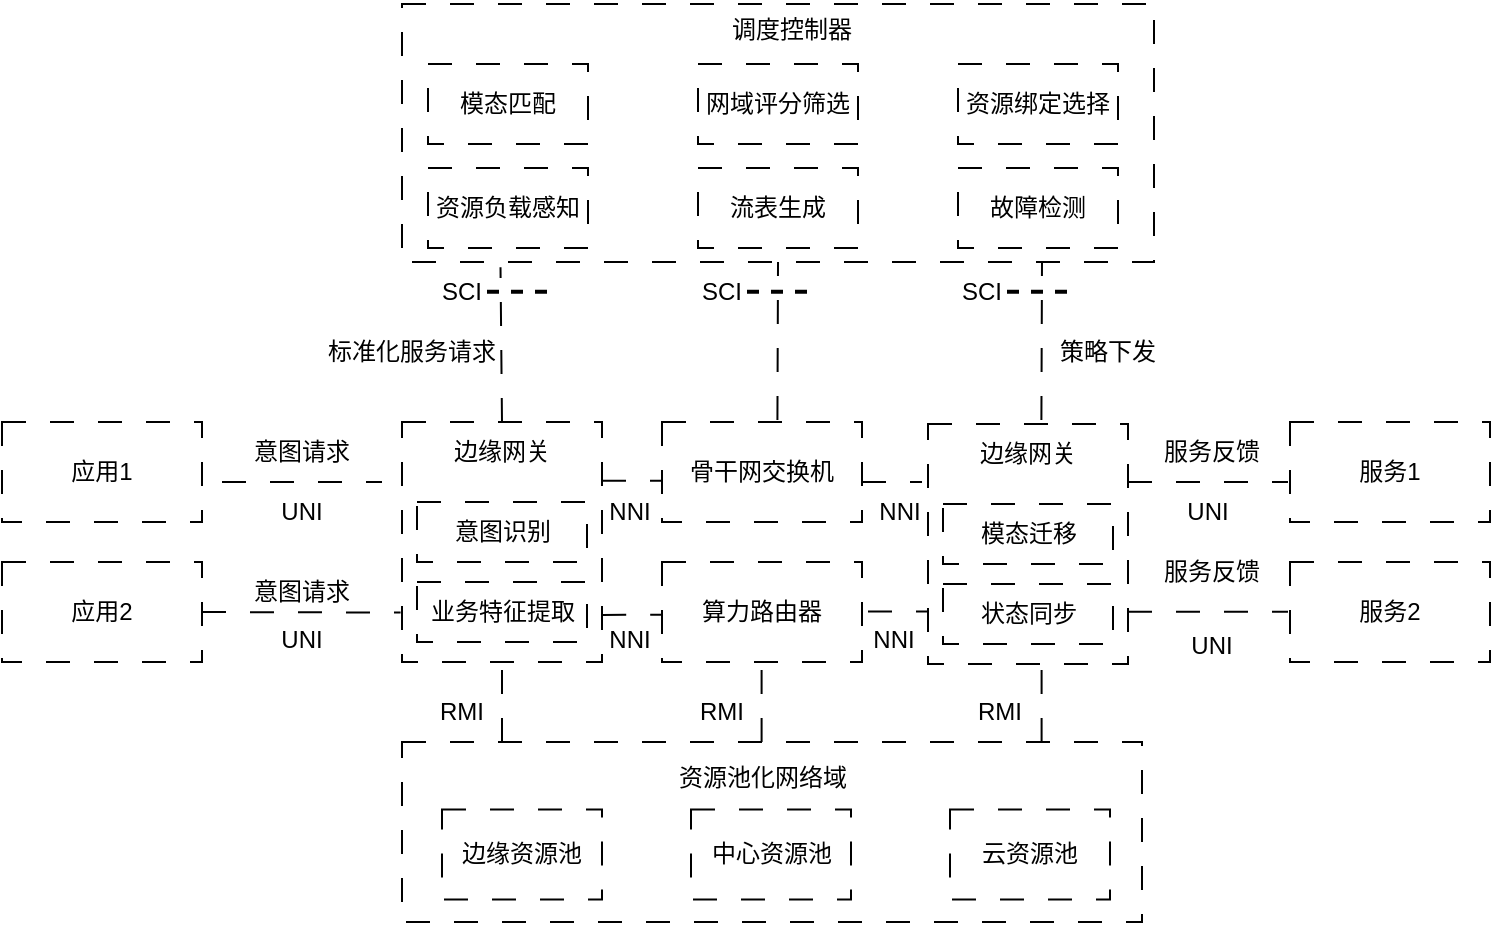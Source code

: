 <mxfile version="26.2.12">
  <diagram name="第 1 页" id="fvYCnlfNF_KITQgDBsvq">
    <mxGraphModel dx="463" dy="540" grid="0" gridSize="10" guides="1" tooltips="1" connect="1" arrows="1" fold="1" page="1" pageScale="1" pageWidth="850" pageHeight="1100" math="0" shadow="0">
      <root>
        <mxCell id="0" />
        <mxCell id="1" parent="0" />
        <mxCell id="T8dOOQ4WASQxtWzJ8wLk-1" value="应用1" style="rounded=0;whiteSpace=wrap;html=1;dashed=1;dashPattern=12 12;" vertex="1" parent="1">
          <mxGeometry x="30" y="580" width="100" height="50" as="geometry" />
        </mxCell>
        <mxCell id="T8dOOQ4WASQxtWzJ8wLk-3" value="应用2" style="rounded=0;whiteSpace=wrap;html=1;dashed=1;dashPattern=12 12;" vertex="1" parent="1">
          <mxGeometry x="30" y="650" width="100" height="50" as="geometry" />
        </mxCell>
        <mxCell id="T8dOOQ4WASQxtWzJ8wLk-10" value="意图请求" style="text;html=1;align=center;verticalAlign=middle;whiteSpace=wrap;rounded=0;dashed=1;dashPattern=12 12;" vertex="1" parent="1">
          <mxGeometry x="150" y="580" width="60" height="30" as="geometry" />
        </mxCell>
        <mxCell id="T8dOOQ4WASQxtWzJ8wLk-12" value="意图请求" style="text;html=1;align=center;verticalAlign=middle;whiteSpace=wrap;rounded=0;dashed=1;dashPattern=12 12;" vertex="1" parent="1">
          <mxGeometry x="150" y="650" width="60" height="30" as="geometry" />
        </mxCell>
        <mxCell id="T8dOOQ4WASQxtWzJ8wLk-40" value="" style="endArrow=none;html=1;rounded=0;exitX=1;exitY=0.5;exitDx=0;exitDy=0;entryX=0;entryY=0.824;entryDx=0;entryDy=0;entryPerimeter=0;dashed=1;dashPattern=12 12;" edge="1" parent="1">
          <mxGeometry width="50" height="50" relative="1" as="geometry">
            <mxPoint x="140" y="610" as="sourcePoint" />
            <mxPoint x="220" y="610" as="targetPoint" />
          </mxGeometry>
        </mxCell>
        <mxCell id="T8dOOQ4WASQxtWzJ8wLk-41" value="" style="endArrow=none;html=1;rounded=0;dashed=1;dashPattern=12 12;exitX=0.5;exitY=0;exitDx=0;exitDy=0;entryX=0.131;entryY=1.02;entryDx=0;entryDy=0;entryPerimeter=0;" edge="1" parent="1" source="T8dOOQ4WASQxtWzJ8wLk-56" target="T8dOOQ4WASQxtWzJ8wLk-26">
          <mxGeometry width="50" height="50" relative="1" as="geometry">
            <mxPoint x="280" y="540" as="sourcePoint" />
            <mxPoint x="280" y="470" as="targetPoint" />
          </mxGeometry>
        </mxCell>
        <mxCell id="T8dOOQ4WASQxtWzJ8wLk-42" value="标准化服务请求" style="text;html=1;align=center;verticalAlign=middle;whiteSpace=wrap;rounded=0;dashed=1;dashPattern=12 12;" vertex="1" parent="1">
          <mxGeometry x="190" y="530" width="90" height="30" as="geometry" />
        </mxCell>
        <mxCell id="T8dOOQ4WASQxtWzJ8wLk-44" value="" style="endArrow=none;html=1;rounded=0;dashed=1;dashPattern=12 12;exitX=0.597;exitY=-0.008;exitDx=0;exitDy=0;exitPerimeter=0;entryX=1;entryY=0;entryDx=0;entryDy=0;" edge="1" parent="1" target="T8dOOQ4WASQxtWzJ8wLk-69">
          <mxGeometry width="50" height="50" relative="1" as="geometry">
            <mxPoint x="549.7" y="579.04" as="sourcePoint" />
            <mxPoint x="549.71" y="470" as="targetPoint" />
          </mxGeometry>
        </mxCell>
        <mxCell id="T8dOOQ4WASQxtWzJ8wLk-60" value="" style="group" vertex="1" connectable="0" parent="1">
          <mxGeometry x="230" y="740" width="370" height="90" as="geometry" />
        </mxCell>
        <mxCell id="T8dOOQ4WASQxtWzJ8wLk-50" value="" style="rounded=0;whiteSpace=wrap;html=1;dashed=1;dashPattern=12 12;" vertex="1" parent="T8dOOQ4WASQxtWzJ8wLk-60">
          <mxGeometry width="370" height="90" as="geometry" />
        </mxCell>
        <mxCell id="T8dOOQ4WASQxtWzJ8wLk-51" value="资源池化网络域" style="text;html=1;align=center;verticalAlign=middle;whiteSpace=wrap;rounded=0;dashed=1;dashPattern=12 12;" vertex="1" parent="T8dOOQ4WASQxtWzJ8wLk-60">
          <mxGeometry x="135.5" y="3" width="89" height="29" as="geometry" />
        </mxCell>
        <mxCell id="T8dOOQ4WASQxtWzJ8wLk-53" value="边缘资源池" style="rounded=0;whiteSpace=wrap;html=1;dashed=1;dashPattern=12 12;" vertex="1" parent="T8dOOQ4WASQxtWzJ8wLk-60">
          <mxGeometry x="20" y="33.75" width="80" height="45" as="geometry" />
        </mxCell>
        <mxCell id="T8dOOQ4WASQxtWzJ8wLk-54" value="中心资源池" style="rounded=0;whiteSpace=wrap;html=1;dashed=1;dashPattern=12 12;" vertex="1" parent="T8dOOQ4WASQxtWzJ8wLk-60">
          <mxGeometry x="144.5" y="33.75" width="80" height="45" as="geometry" />
        </mxCell>
        <mxCell id="T8dOOQ4WASQxtWzJ8wLk-108" value="云资源池" style="rounded=0;whiteSpace=wrap;html=1;dashed=1;dashPattern=12 12;" vertex="1" parent="T8dOOQ4WASQxtWzJ8wLk-60">
          <mxGeometry x="274" y="33.75" width="80" height="45" as="geometry" />
        </mxCell>
        <mxCell id="T8dOOQ4WASQxtWzJ8wLk-61" value="" style="endArrow=none;html=1;rounded=0;exitX=1;exitY=0.5;exitDx=0;exitDy=0;entryX=-0.007;entryY=0.794;entryDx=0;entryDy=0;entryPerimeter=0;dashed=1;dashPattern=12 12;" edge="1" parent="1" source="T8dOOQ4WASQxtWzJ8wLk-3" target="T8dOOQ4WASQxtWzJ8wLk-28">
          <mxGeometry width="50" height="50" relative="1" as="geometry">
            <mxPoint x="130" y="674.5" as="sourcePoint" />
            <mxPoint x="210" y="674.58" as="targetPoint" />
          </mxGeometry>
        </mxCell>
        <mxCell id="T8dOOQ4WASQxtWzJ8wLk-62" value="" style="group" vertex="1" connectable="0" parent="1">
          <mxGeometry x="230" y="420" width="386" height="80" as="geometry" />
        </mxCell>
        <mxCell id="T8dOOQ4WASQxtWzJ8wLk-26" value="" style="rounded=0;whiteSpace=wrap;html=1;dashed=1;dashPattern=12 12;" vertex="1" parent="T8dOOQ4WASQxtWzJ8wLk-62">
          <mxGeometry y="-49" width="376" height="129" as="geometry" />
        </mxCell>
        <mxCell id="T8dOOQ4WASQxtWzJ8wLk-47" value="模态匹配" style="rounded=0;whiteSpace=wrap;html=1;dashed=1;dashPattern=12 12;" vertex="1" parent="T8dOOQ4WASQxtWzJ8wLk-62">
          <mxGeometry x="13" y="-19" width="80" height="40" as="geometry" />
        </mxCell>
        <mxCell id="T8dOOQ4WASQxtWzJ8wLk-49" value="资源绑定选择" style="rounded=0;whiteSpace=wrap;html=1;dashed=1;dashPattern=12 12;" vertex="1" parent="T8dOOQ4WASQxtWzJ8wLk-62">
          <mxGeometry x="278" y="-19" width="80" height="40" as="geometry" />
        </mxCell>
        <mxCell id="T8dOOQ4WASQxtWzJ8wLk-105" value="资源负载感知" style="rounded=0;whiteSpace=wrap;html=1;dashed=1;dashPattern=12 12;" vertex="1" parent="T8dOOQ4WASQxtWzJ8wLk-62">
          <mxGeometry x="13" y="33" width="80" height="40" as="geometry" />
        </mxCell>
        <mxCell id="T8dOOQ4WASQxtWzJ8wLk-106" value="流表生成" style="rounded=0;whiteSpace=wrap;html=1;dashed=1;dashPattern=12 12;" vertex="1" parent="T8dOOQ4WASQxtWzJ8wLk-62">
          <mxGeometry x="148" y="33" width="80" height="40" as="geometry" />
        </mxCell>
        <mxCell id="T8dOOQ4WASQxtWzJ8wLk-107" value="故障检测" style="rounded=0;whiteSpace=wrap;html=1;dashed=1;dashPattern=12 12;" vertex="1" parent="T8dOOQ4WASQxtWzJ8wLk-62">
          <mxGeometry x="278" y="33" width="80" height="40" as="geometry" />
        </mxCell>
        <mxCell id="T8dOOQ4WASQxtWzJ8wLk-64" value="" style="group" vertex="1" connectable="0" parent="1">
          <mxGeometry x="230" y="580" width="100" height="120" as="geometry" />
        </mxCell>
        <mxCell id="T8dOOQ4WASQxtWzJ8wLk-28" value="" style="rounded=0;whiteSpace=wrap;html=1;dashed=1;dashPattern=12 12;" vertex="1" parent="T8dOOQ4WASQxtWzJ8wLk-64">
          <mxGeometry width="100" height="120" as="geometry" />
        </mxCell>
        <mxCell id="T8dOOQ4WASQxtWzJ8wLk-56" value="边缘网关" style="text;html=1;align=center;verticalAlign=middle;whiteSpace=wrap;rounded=0;" vertex="1" parent="T8dOOQ4WASQxtWzJ8wLk-64">
          <mxGeometry x="20" width="60" height="30" as="geometry" />
        </mxCell>
        <mxCell id="T8dOOQ4WASQxtWzJ8wLk-57" value="意图识别" style="rounded=0;whiteSpace=wrap;html=1;dashed=1;dashPattern=12 12;" vertex="1" parent="T8dOOQ4WASQxtWzJ8wLk-64">
          <mxGeometry x="7.5" y="40" width="85" height="30" as="geometry" />
        </mxCell>
        <mxCell id="T8dOOQ4WASQxtWzJ8wLk-58" value="业务特征提取" style="rounded=0;whiteSpace=wrap;html=1;dashed=1;dashPattern=12 12;" vertex="1" parent="T8dOOQ4WASQxtWzJ8wLk-64">
          <mxGeometry x="7.5" y="80" width="85" height="30" as="geometry" />
        </mxCell>
        <mxCell id="T8dOOQ4WASQxtWzJ8wLk-66" value="算力路由器" style="rounded=0;whiteSpace=wrap;html=1;dashed=1;dashPattern=12 12;" vertex="1" parent="1">
          <mxGeometry x="360" y="650" width="100" height="50" as="geometry" />
        </mxCell>
        <mxCell id="T8dOOQ4WASQxtWzJ8wLk-72" value="" style="group" vertex="1" connectable="0" parent="1">
          <mxGeometry x="490" y="500" width="77.5" height="30" as="geometry" />
        </mxCell>
        <mxCell id="T8dOOQ4WASQxtWzJ8wLk-69" value="SCI" style="text;html=1;align=center;verticalAlign=middle;whiteSpace=wrap;rounded=0;" vertex="1" parent="T8dOOQ4WASQxtWzJ8wLk-72">
          <mxGeometry width="60" height="30" as="geometry" />
        </mxCell>
        <mxCell id="T8dOOQ4WASQxtWzJ8wLk-70" value="" style="endArrow=none;dashed=1;html=1;strokeWidth=2;rounded=0;" edge="1" parent="T8dOOQ4WASQxtWzJ8wLk-72">
          <mxGeometry width="50" height="50" relative="1" as="geometry">
            <mxPoint x="42.5" y="14.86" as="sourcePoint" />
            <mxPoint x="77.5" y="14.86" as="targetPoint" />
          </mxGeometry>
        </mxCell>
        <mxCell id="T8dOOQ4WASQxtWzJ8wLk-73" value="" style="group" vertex="1" connectable="0" parent="1">
          <mxGeometry x="360" y="500" width="77.5" height="30" as="geometry" />
        </mxCell>
        <mxCell id="T8dOOQ4WASQxtWzJ8wLk-74" value="SCI" style="text;html=1;align=center;verticalAlign=middle;whiteSpace=wrap;rounded=0;" vertex="1" parent="T8dOOQ4WASQxtWzJ8wLk-73">
          <mxGeometry width="60" height="30" as="geometry" />
        </mxCell>
        <mxCell id="T8dOOQ4WASQxtWzJ8wLk-75" value="" style="endArrow=none;dashed=1;html=1;strokeWidth=2;rounded=0;" edge="1" parent="T8dOOQ4WASQxtWzJ8wLk-73">
          <mxGeometry width="50" height="50" relative="1" as="geometry">
            <mxPoint x="42.5" y="14.86" as="sourcePoint" />
            <mxPoint x="77.5" y="14.86" as="targetPoint" />
          </mxGeometry>
        </mxCell>
        <mxCell id="T8dOOQ4WASQxtWzJ8wLk-76" value="" style="group" vertex="1" connectable="0" parent="1">
          <mxGeometry x="230" y="500" width="77.5" height="30" as="geometry" />
        </mxCell>
        <mxCell id="T8dOOQ4WASQxtWzJ8wLk-77" value="SCI" style="text;html=1;align=center;verticalAlign=middle;whiteSpace=wrap;rounded=0;" vertex="1" parent="T8dOOQ4WASQxtWzJ8wLk-76">
          <mxGeometry width="60" height="30" as="geometry" />
        </mxCell>
        <mxCell id="T8dOOQ4WASQxtWzJ8wLk-78" value="" style="endArrow=none;dashed=1;html=1;strokeWidth=2;rounded=0;" edge="1" parent="T8dOOQ4WASQxtWzJ8wLk-76">
          <mxGeometry width="50" height="50" relative="1" as="geometry">
            <mxPoint x="42.5" y="14.86" as="sourcePoint" />
            <mxPoint x="77.5" y="14.86" as="targetPoint" />
          </mxGeometry>
        </mxCell>
        <mxCell id="T8dOOQ4WASQxtWzJ8wLk-82" value="" style="endArrow=none;html=1;rounded=0;exitX=1.001;exitY=0.804;exitDx=0;exitDy=0;entryX=-0.005;entryY=0.527;entryDx=0;entryDy=0;entryPerimeter=0;dashed=1;dashPattern=12 12;exitPerimeter=0;" edge="1" parent="1" source="T8dOOQ4WASQxtWzJ8wLk-28" target="T8dOOQ4WASQxtWzJ8wLk-66">
          <mxGeometry width="50" height="50" relative="1" as="geometry">
            <mxPoint x="320.5" y="750" as="sourcePoint" />
            <mxPoint x="419.5" y="750" as="targetPoint" />
          </mxGeometry>
        </mxCell>
        <mxCell id="T8dOOQ4WASQxtWzJ8wLk-84" value="服务1" style="rounded=0;whiteSpace=wrap;html=1;dashed=1;dashPattern=12 12;" vertex="1" parent="1">
          <mxGeometry x="674" y="580" width="100" height="50" as="geometry" />
        </mxCell>
        <mxCell id="T8dOOQ4WASQxtWzJ8wLk-85" value="服务2" style="rounded=0;whiteSpace=wrap;html=1;dashed=1;dashPattern=12 12;" vertex="1" parent="1">
          <mxGeometry x="674" y="650" width="100" height="50" as="geometry" />
        </mxCell>
        <mxCell id="T8dOOQ4WASQxtWzJ8wLk-88" value="" style="endArrow=none;html=1;rounded=0;dashed=1;dashPattern=12 12;entryX=0.5;entryY=1;entryDx=0;entryDy=0;" edge="1" parent="1" target="T8dOOQ4WASQxtWzJ8wLk-28">
          <mxGeometry width="50" height="50" relative="1" as="geometry">
            <mxPoint x="280" y="740" as="sourcePoint" />
            <mxPoint x="280" y="790" as="targetPoint" />
          </mxGeometry>
        </mxCell>
        <mxCell id="T8dOOQ4WASQxtWzJ8wLk-89" value="" style="endArrow=none;html=1;rounded=0;dashed=1;dashPattern=12 12;entryX=0.5;entryY=1;entryDx=0;entryDy=0;" edge="1" parent="1">
          <mxGeometry width="50" height="50" relative="1" as="geometry">
            <mxPoint x="409.8" y="740" as="sourcePoint" />
            <mxPoint x="409.8" y="700" as="targetPoint" />
          </mxGeometry>
        </mxCell>
        <mxCell id="T8dOOQ4WASQxtWzJ8wLk-90" value="" style="endArrow=none;html=1;rounded=0;dashed=1;dashPattern=12 12;entryX=0.5;entryY=1;entryDx=0;entryDy=0;" edge="1" parent="1">
          <mxGeometry width="50" height="50" relative="1" as="geometry">
            <mxPoint x="549.8" y="740" as="sourcePoint" />
            <mxPoint x="549.8" y="700" as="targetPoint" />
          </mxGeometry>
        </mxCell>
        <mxCell id="T8dOOQ4WASQxtWzJ8wLk-92" value="RMI" style="text;html=1;align=center;verticalAlign=middle;whiteSpace=wrap;rounded=0;" vertex="1" parent="1">
          <mxGeometry x="230" y="710" width="60" height="30" as="geometry" />
        </mxCell>
        <mxCell id="T8dOOQ4WASQxtWzJ8wLk-96" value="RMI" style="text;html=1;align=center;verticalAlign=middle;whiteSpace=wrap;rounded=0;" vertex="1" parent="1">
          <mxGeometry x="360" y="710" width="60" height="30" as="geometry" />
        </mxCell>
        <mxCell id="T8dOOQ4WASQxtWzJ8wLk-97" value="RMI" style="text;html=1;align=center;verticalAlign=middle;whiteSpace=wrap;rounded=0;" vertex="1" parent="1">
          <mxGeometry x="498.75" y="710" width="60" height="30" as="geometry" />
        </mxCell>
        <mxCell id="T8dOOQ4WASQxtWzJ8wLk-99" value="服务反馈" style="text;html=1;align=center;verticalAlign=middle;whiteSpace=wrap;rounded=0;dashed=1;dashPattern=12 12;" vertex="1" parent="1">
          <mxGeometry x="605" y="580" width="60" height="30" as="geometry" />
        </mxCell>
        <mxCell id="T8dOOQ4WASQxtWzJ8wLk-100" value="" style="endArrow=none;html=1;rounded=0;exitX=1;exitY=0.5;exitDx=0;exitDy=0;entryX=0;entryY=0.824;entryDx=0;entryDy=0;entryPerimeter=0;dashed=1;dashPattern=12 12;" edge="1" parent="1">
          <mxGeometry width="50" height="50" relative="1" as="geometry">
            <mxPoint x="593" y="610" as="sourcePoint" />
            <mxPoint x="673" y="610" as="targetPoint" />
          </mxGeometry>
        </mxCell>
        <mxCell id="T8dOOQ4WASQxtWzJ8wLk-102" value="服务反馈" style="text;html=1;align=center;verticalAlign=middle;whiteSpace=wrap;rounded=0;dashed=1;dashPattern=12 12;" vertex="1" parent="1">
          <mxGeometry x="605" y="640" width="60" height="30" as="geometry" />
        </mxCell>
        <mxCell id="T8dOOQ4WASQxtWzJ8wLk-103" value="" style="endArrow=none;html=1;rounded=0;exitX=1;exitY=0.5;exitDx=0;exitDy=0;entryX=0;entryY=0.824;entryDx=0;entryDy=0;entryPerimeter=0;dashed=1;dashPattern=12 12;" edge="1" parent="1">
          <mxGeometry width="50" height="50" relative="1" as="geometry">
            <mxPoint x="593" y="674.83" as="sourcePoint" />
            <mxPoint x="673" y="674.83" as="targetPoint" />
          </mxGeometry>
        </mxCell>
        <mxCell id="T8dOOQ4WASQxtWzJ8wLk-46" value="调度控制器" style="text;html=1;align=center;verticalAlign=middle;whiteSpace=wrap;rounded=0;dashed=1;dashPattern=12 12;" vertex="1" parent="1">
          <mxGeometry x="385" y="369" width="80" height="30" as="geometry" />
        </mxCell>
        <mxCell id="T8dOOQ4WASQxtWzJ8wLk-48" value="网域评分筛选" style="rounded=0;whiteSpace=wrap;html=1;dashed=1;dashPattern=12 12;" vertex="1" parent="1">
          <mxGeometry x="378" y="401" width="80" height="40" as="geometry" />
        </mxCell>
        <mxCell id="T8dOOQ4WASQxtWzJ8wLk-110" value="UNI" style="text;html=1;align=center;verticalAlign=middle;whiteSpace=wrap;rounded=0;" vertex="1" parent="1">
          <mxGeometry x="150" y="674" width="60" height="30" as="geometry" />
        </mxCell>
        <mxCell id="T8dOOQ4WASQxtWzJ8wLk-111" value="UNI" style="text;html=1;align=center;verticalAlign=middle;whiteSpace=wrap;rounded=0;" vertex="1" parent="1">
          <mxGeometry x="150" y="610" width="60" height="30" as="geometry" />
        </mxCell>
        <mxCell id="T8dOOQ4WASQxtWzJ8wLk-112" value="骨干网交换机" style="rounded=0;whiteSpace=wrap;html=1;dashed=1;dashPattern=12 12;" vertex="1" parent="1">
          <mxGeometry x="360" y="580" width="100" height="50" as="geometry" />
        </mxCell>
        <mxCell id="T8dOOQ4WASQxtWzJ8wLk-113" value="" style="endArrow=none;html=1;rounded=0;dashed=1;dashPattern=12 12;exitX=0.597;exitY=-0.008;exitDx=0;exitDy=0;exitPerimeter=0;entryX=1;entryY=0;entryDx=0;entryDy=0;" edge="1" parent="1">
          <mxGeometry width="50" height="50" relative="1" as="geometry">
            <mxPoint x="417.71" y="579.04" as="sourcePoint" />
            <mxPoint x="418.01" y="500" as="targetPoint" />
          </mxGeometry>
        </mxCell>
        <mxCell id="T8dOOQ4WASQxtWzJ8wLk-114" value="" style="endArrow=none;html=1;rounded=0;exitX=1.001;exitY=0.804;exitDx=0;exitDy=0;entryX=-0.005;entryY=0.527;entryDx=0;entryDy=0;entryPerimeter=0;dashed=1;dashPattern=12 12;exitPerimeter=0;" edge="1" parent="1">
          <mxGeometry width="50" height="50" relative="1" as="geometry">
            <mxPoint x="330" y="609.43" as="sourcePoint" />
            <mxPoint x="360" y="609.43" as="targetPoint" />
          </mxGeometry>
        </mxCell>
        <mxCell id="T8dOOQ4WASQxtWzJ8wLk-115" value="" style="endArrow=none;html=1;rounded=0;exitX=1.001;exitY=0.804;exitDx=0;exitDy=0;entryX=-0.005;entryY=0.527;entryDx=0;entryDy=0;entryPerimeter=0;dashed=1;dashPattern=12 12;exitPerimeter=0;" edge="1" parent="1">
          <mxGeometry width="50" height="50" relative="1" as="geometry">
            <mxPoint x="460" y="610" as="sourcePoint" />
            <mxPoint x="490" y="610" as="targetPoint" />
          </mxGeometry>
        </mxCell>
        <mxCell id="T8dOOQ4WASQxtWzJ8wLk-116" value="" style="group" vertex="1" connectable="0" parent="1">
          <mxGeometry x="493" y="581" width="100" height="120" as="geometry" />
        </mxCell>
        <mxCell id="T8dOOQ4WASQxtWzJ8wLk-65" value="" style="rounded=0;whiteSpace=wrap;html=1;dashed=1;dashPattern=12 12;" vertex="1" parent="T8dOOQ4WASQxtWzJ8wLk-116">
          <mxGeometry width="100" height="120" as="geometry" />
        </mxCell>
        <mxCell id="T8dOOQ4WASQxtWzJ8wLk-79" value="边缘网关" style="text;html=1;align=center;verticalAlign=middle;whiteSpace=wrap;rounded=0;" vertex="1" parent="T8dOOQ4WASQxtWzJ8wLk-116">
          <mxGeometry x="20" width="60" height="30" as="geometry" />
        </mxCell>
        <mxCell id="T8dOOQ4WASQxtWzJ8wLk-80" value="模态迁移" style="rounded=0;whiteSpace=wrap;html=1;dashed=1;dashPattern=12 12;" vertex="1" parent="T8dOOQ4WASQxtWzJ8wLk-116">
          <mxGeometry x="7.5" y="40" width="85" height="30" as="geometry" />
        </mxCell>
        <mxCell id="T8dOOQ4WASQxtWzJ8wLk-81" value="状态同步" style="rounded=0;whiteSpace=wrap;html=1;dashed=1;dashPattern=12 12;" vertex="1" parent="T8dOOQ4WASQxtWzJ8wLk-116">
          <mxGeometry x="7.5" y="80" width="85" height="30" as="geometry" />
        </mxCell>
        <mxCell id="T8dOOQ4WASQxtWzJ8wLk-118" value="" style="endArrow=none;html=1;rounded=0;exitX=1.001;exitY=0.804;exitDx=0;exitDy=0;entryX=-0.005;entryY=0.527;entryDx=0;entryDy=0;entryPerimeter=0;dashed=1;dashPattern=12 12;exitPerimeter=0;" edge="1" parent="1">
          <mxGeometry width="50" height="50" relative="1" as="geometry">
            <mxPoint x="463" y="674.71" as="sourcePoint" />
            <mxPoint x="493" y="674.71" as="targetPoint" />
          </mxGeometry>
        </mxCell>
        <mxCell id="T8dOOQ4WASQxtWzJ8wLk-119" value="策略下发" style="text;html=1;align=center;verticalAlign=middle;whiteSpace=wrap;rounded=0;dashed=1;dashPattern=12 12;" vertex="1" parent="1">
          <mxGeometry x="538" y="530" width="90" height="30" as="geometry" />
        </mxCell>
        <mxCell id="T8dOOQ4WASQxtWzJ8wLk-120" value="UNI" style="text;html=1;align=center;verticalAlign=middle;whiteSpace=wrap;rounded=0;" vertex="1" parent="1">
          <mxGeometry x="603" y="610" width="60" height="30" as="geometry" />
        </mxCell>
        <mxCell id="T8dOOQ4WASQxtWzJ8wLk-121" value="UNI" style="text;html=1;align=center;verticalAlign=middle;whiteSpace=wrap;rounded=0;" vertex="1" parent="1">
          <mxGeometry x="605" y="677" width="60" height="30" as="geometry" />
        </mxCell>
        <mxCell id="T8dOOQ4WASQxtWzJ8wLk-122" value="NNI" style="text;html=1;align=center;verticalAlign=middle;whiteSpace=wrap;rounded=0;" vertex="1" parent="1">
          <mxGeometry x="314" y="674" width="60" height="30" as="geometry" />
        </mxCell>
        <mxCell id="T8dOOQ4WASQxtWzJ8wLk-123" value="NNI" style="text;html=1;align=center;verticalAlign=middle;whiteSpace=wrap;rounded=0;" vertex="1" parent="1">
          <mxGeometry x="314" y="610" width="60" height="30" as="geometry" />
        </mxCell>
        <mxCell id="T8dOOQ4WASQxtWzJ8wLk-124" value="NNI" style="text;html=1;align=center;verticalAlign=middle;whiteSpace=wrap;rounded=0;" vertex="1" parent="1">
          <mxGeometry x="446" y="674" width="60" height="30" as="geometry" />
        </mxCell>
        <mxCell id="T8dOOQ4WASQxtWzJ8wLk-125" value="NNI" style="text;html=1;align=center;verticalAlign=middle;whiteSpace=wrap;rounded=0;" vertex="1" parent="1">
          <mxGeometry x="449" y="610" width="60" height="30" as="geometry" />
        </mxCell>
      </root>
    </mxGraphModel>
  </diagram>
</mxfile>
